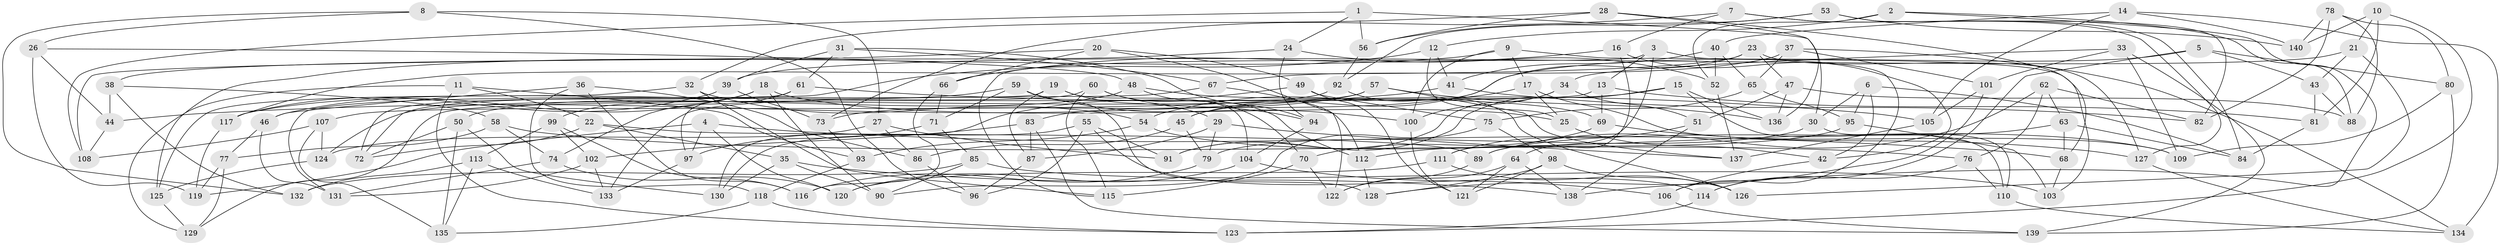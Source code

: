 // coarse degree distribution, {10: 0.07142857142857142, 6: 0.2857142857142857, 4: 0.4142857142857143, 8: 0.15714285714285714, 5: 0.014285714285714285, 7: 0.02857142857142857, 14: 0.014285714285714285, 3: 0.014285714285714285}
// Generated by graph-tools (version 1.1) at 2025/54/03/05/25 16:54:48]
// undirected, 140 vertices, 280 edges
graph export_dot {
graph [start="1"]
  node [color=gray90,style=filled];
  1;
  2;
  3;
  4;
  5;
  6;
  7;
  8;
  9;
  10;
  11;
  12;
  13;
  14;
  15;
  16;
  17;
  18;
  19;
  20;
  21;
  22;
  23;
  24;
  25;
  26;
  27;
  28;
  29;
  30;
  31;
  32;
  33;
  34;
  35;
  36;
  37;
  38;
  39;
  40;
  41;
  42;
  43;
  44;
  45;
  46;
  47;
  48;
  49;
  50;
  51;
  52;
  53;
  54;
  55;
  56;
  57;
  58;
  59;
  60;
  61;
  62;
  63;
  64;
  65;
  66;
  67;
  68;
  69;
  70;
  71;
  72;
  73;
  74;
  75;
  76;
  77;
  78;
  79;
  80;
  81;
  82;
  83;
  84;
  85;
  86;
  87;
  88;
  89;
  90;
  91;
  92;
  93;
  94;
  95;
  96;
  97;
  98;
  99;
  100;
  101;
  102;
  103;
  104;
  105;
  106;
  107;
  108;
  109;
  110;
  111;
  112;
  113;
  114;
  115;
  116;
  117;
  118;
  119;
  120;
  121;
  122;
  123;
  124;
  125;
  126;
  127;
  128;
  129;
  130;
  131;
  132;
  133;
  134;
  135;
  136;
  137;
  138;
  139;
  140;
  1 -- 56;
  1 -- 24;
  1 -- 30;
  1 -- 108;
  2 -- 52;
  2 -- 12;
  2 -- 138;
  2 -- 88;
  3 -- 111;
  3 -- 115;
  3 -- 13;
  3 -- 103;
  4 -- 97;
  4 -- 120;
  4 -- 119;
  4 -- 68;
  5 -- 80;
  5 -- 83;
  5 -- 43;
  5 -- 114;
  6 -- 95;
  6 -- 30;
  6 -- 42;
  6 -- 84;
  7 -- 84;
  7 -- 127;
  7 -- 16;
  7 -- 73;
  8 -- 132;
  8 -- 26;
  8 -- 96;
  8 -- 27;
  9 -- 100;
  9 -- 125;
  9 -- 106;
  9 -- 17;
  10 -- 123;
  10 -- 81;
  10 -- 140;
  10 -- 21;
  11 -- 129;
  11 -- 93;
  11 -- 22;
  11 -- 123;
  12 -- 41;
  12 -- 97;
  12 -- 25;
  13 -- 129;
  13 -- 69;
  13 -- 81;
  14 -- 105;
  14 -- 40;
  14 -- 140;
  14 -- 134;
  15 -- 91;
  15 -- 110;
  15 -- 45;
  15 -- 136;
  16 -- 42;
  16 -- 66;
  16 -- 64;
  17 -- 54;
  17 -- 25;
  17 -- 109;
  18 -- 90;
  18 -- 46;
  18 -- 99;
  18 -- 25;
  19 -- 87;
  19 -- 29;
  19 -- 104;
  19 -- 131;
  20 -- 122;
  20 -- 108;
  20 -- 49;
  20 -- 66;
  21 -- 39;
  21 -- 126;
  21 -- 43;
  22 -- 35;
  22 -- 72;
  22 -- 89;
  23 -- 47;
  23 -- 117;
  23 -- 45;
  23 -- 127;
  24 -- 52;
  24 -- 94;
  24 -- 38;
  25 -- 42;
  26 -- 44;
  26 -- 119;
  26 -- 48;
  27 -- 91;
  27 -- 124;
  27 -- 86;
  28 -- 56;
  28 -- 136;
  28 -- 32;
  28 -- 68;
  29 -- 79;
  29 -- 137;
  29 -- 87;
  30 -- 110;
  30 -- 79;
  31 -- 39;
  31 -- 61;
  31 -- 94;
  31 -- 67;
  32 -- 115;
  32 -- 54;
  32 -- 125;
  33 -- 139;
  33 -- 109;
  33 -- 101;
  33 -- 34;
  34 -- 91;
  34 -- 100;
  34 -- 51;
  35 -- 90;
  35 -- 138;
  35 -- 130;
  36 -- 118;
  36 -- 86;
  36 -- 46;
  36 -- 116;
  37 -- 101;
  37 -- 67;
  37 -- 65;
  37 -- 134;
  38 -- 58;
  38 -- 44;
  38 -- 132;
  39 -- 117;
  39 -- 73;
  40 -- 52;
  40 -- 41;
  40 -- 65;
  41 -- 82;
  41 -- 44;
  42 -- 106;
  43 -- 88;
  43 -- 81;
  44 -- 108;
  45 -- 86;
  45 -- 79;
  46 -- 77;
  46 -- 131;
  47 -- 88;
  47 -- 136;
  47 -- 51;
  48 -- 50;
  48 -- 112;
  48 -- 69;
  49 -- 121;
  49 -- 75;
  49 -- 130;
  50 -- 130;
  50 -- 135;
  50 -- 72;
  51 -- 111;
  51 -- 138;
  52 -- 137;
  53 -- 140;
  53 -- 82;
  53 -- 92;
  53 -- 56;
  54 -- 93;
  54 -- 109;
  55 -- 91;
  55 -- 130;
  55 -- 114;
  55 -- 96;
  56 -- 92;
  57 -- 137;
  57 -- 136;
  57 -- 124;
  57 -- 73;
  58 -- 74;
  58 -- 76;
  58 -- 77;
  59 -- 117;
  59 -- 100;
  59 -- 128;
  59 -- 71;
  60 -- 70;
  60 -- 94;
  60 -- 115;
  60 -- 72;
  61 -- 105;
  61 -- 72;
  61 -- 74;
  62 -- 63;
  62 -- 89;
  62 -- 76;
  62 -- 82;
  63 -- 68;
  63 -- 89;
  63 -- 84;
  64 -- 122;
  64 -- 121;
  64 -- 138;
  65 -- 95;
  65 -- 75;
  66 -- 116;
  66 -- 71;
  67 -- 112;
  67 -- 133;
  68 -- 103;
  69 -- 127;
  69 -- 70;
  70 -- 122;
  70 -- 115;
  71 -- 97;
  71 -- 85;
  73 -- 93;
  74 -- 120;
  74 -- 131;
  75 -- 98;
  75 -- 90;
  76 -- 114;
  76 -- 110;
  77 -- 129;
  77 -- 119;
  78 -- 88;
  78 -- 140;
  78 -- 82;
  78 -- 80;
  79 -- 116;
  80 -- 139;
  80 -- 109;
  81 -- 84;
  83 -- 139;
  83 -- 102;
  83 -- 87;
  85 -- 132;
  85 -- 103;
  85 -- 90;
  86 -- 96;
  87 -- 96;
  89 -- 122;
  92 -- 126;
  92 -- 107;
  93 -- 118;
  94 -- 104;
  95 -- 103;
  95 -- 112;
  97 -- 133;
  98 -- 128;
  98 -- 121;
  98 -- 126;
  99 -- 102;
  99 -- 116;
  99 -- 113;
  100 -- 121;
  101 -- 128;
  101 -- 105;
  102 -- 133;
  102 -- 131;
  104 -- 106;
  104 -- 120;
  105 -- 137;
  106 -- 139;
  107 -- 124;
  107 -- 135;
  107 -- 108;
  110 -- 134;
  111 -- 120;
  111 -- 126;
  112 -- 128;
  113 -- 135;
  113 -- 132;
  113 -- 133;
  114 -- 123;
  117 -- 119;
  118 -- 135;
  118 -- 123;
  124 -- 125;
  125 -- 129;
  127 -- 134;
}
